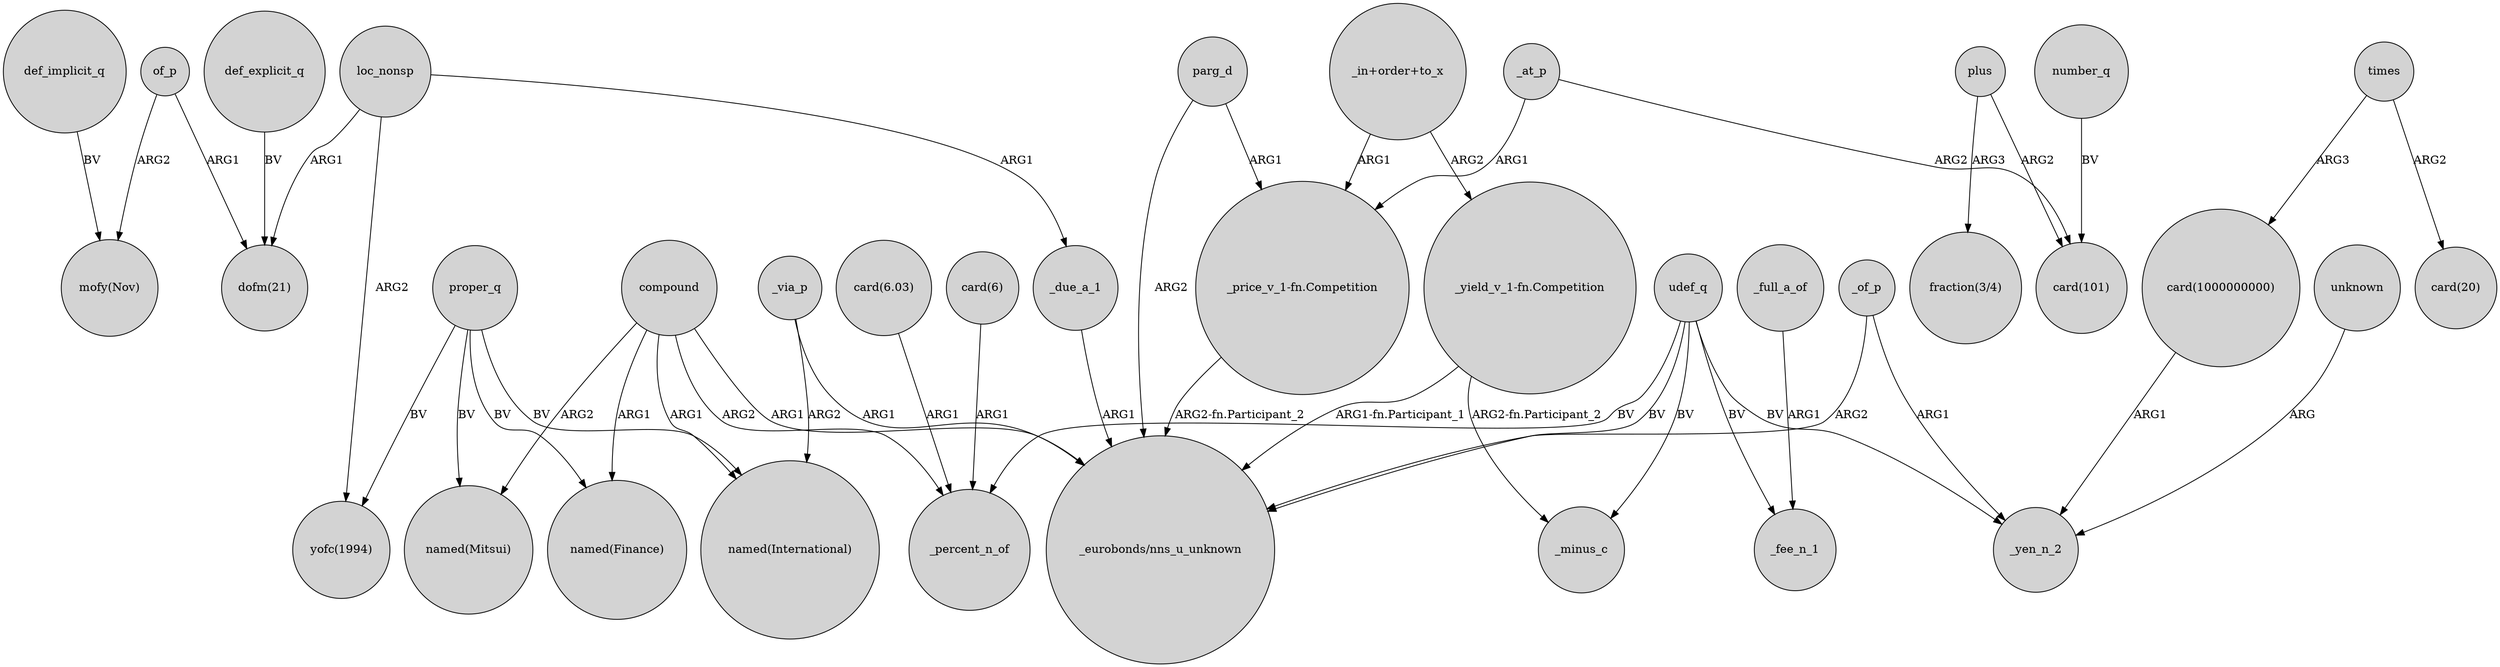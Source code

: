 digraph {
	node [shape=circle style=filled]
	loc_nonsp -> "dofm(21)" [label=ARG1]
	udef_q -> _fee_n_1 [label=BV]
	of_p -> "mofy(Nov)" [label=ARG2]
	def_explicit_q -> "dofm(21)" [label=BV]
	_at_p -> "_price_v_1-fn.Competition" [label=ARG1]
	_at_p -> "card(101)" [label=ARG2]
	loc_nonsp -> "yofc(1994)" [label=ARG2]
	compound -> "named(International)" [label=ARG1]
	"card(6.03)" -> _percent_n_of [label=ARG1]
	plus -> "card(101)" [label=ARG2]
	times -> "card(1000000000)" [label=ARG3]
	parg_d -> "_eurobonds/nns_u_unknown" [label=ARG2]
	"_in+order+to_x" -> "_price_v_1-fn.Competition" [label=ARG1]
	_via_p -> "_eurobonds/nns_u_unknown" [label=ARG1]
	"_yield_v_1-fn.Competition" -> "_eurobonds/nns_u_unknown" [label="ARG1-fn.Participant_1"]
	"card(6)" -> _percent_n_of [label=ARG1]
	_of_p -> _yen_n_2 [label=ARG1]
	"_in+order+to_x" -> "_yield_v_1-fn.Competition" [label=ARG2]
	udef_q -> _percent_n_of [label=BV]
	"_price_v_1-fn.Competition" -> "_eurobonds/nns_u_unknown" [label="ARG2-fn.Participant_2"]
	proper_q -> "named(Mitsui)" [label=BV]
	_via_p -> "named(International)" [label=ARG2]
	_of_p -> "_eurobonds/nns_u_unknown" [label=ARG2]
	_due_a_1 -> "_eurobonds/nns_u_unknown" [label=ARG1]
	proper_q -> "named(International)" [label=BV]
	compound -> _percent_n_of [label=ARG2]
	compound -> "named(Finance)" [label=ARG1]
	compound -> "_eurobonds/nns_u_unknown" [label=ARG1]
	unknown -> _yen_n_2 [label=ARG]
	times -> "card(20)" [label=ARG2]
	udef_q -> _minus_c [label=BV]
	_full_a_of -> _fee_n_1 [label=ARG1]
	of_p -> "dofm(21)" [label=ARG1]
	loc_nonsp -> _due_a_1 [label=ARG1]
	compound -> "named(Mitsui)" [label=ARG2]
	proper_q -> "named(Finance)" [label=BV]
	"card(1000000000)" -> _yen_n_2 [label=ARG1]
	plus -> "fraction(3/4)" [label=ARG3]
	def_implicit_q -> "mofy(Nov)" [label=BV]
	udef_q -> "_eurobonds/nns_u_unknown" [label=BV]
	parg_d -> "_price_v_1-fn.Competition" [label=ARG1]
	number_q -> "card(101)" [label=BV]
	"_yield_v_1-fn.Competition" -> _minus_c [label="ARG2-fn.Participant_2"]
	proper_q -> "yofc(1994)" [label=BV]
	udef_q -> _yen_n_2 [label=BV]
}
